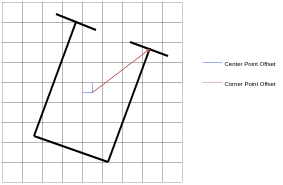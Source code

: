 <mxfile version="24.2.0" type="github">
  <diagram name="第 1 页" id="zmKd6eQnW-4-6r4dbuUc">
    <mxGraphModel dx="205" dy="94" grid="0" gridSize="10" guides="1" tooltips="1" connect="1" arrows="1" fold="1" page="1" pageScale="1" pageWidth="827" pageHeight="1169" math="0" shadow="0">
      <root>
        <mxCell id="0" />
        <mxCell id="1" parent="0" />
        <mxCell id="Gz1KGqimrg3erazrRrEG-112" value="" style="whiteSpace=wrap;html=1;aspect=fixed;strokeWidth=0.1;" vertex="1" parent="1">
          <mxGeometry x="200" y="360" width="10" height="10" as="geometry" />
        </mxCell>
        <mxCell id="Gz1KGqimrg3erazrRrEG-113" value="" style="whiteSpace=wrap;html=1;aspect=fixed;strokeWidth=0.1;" vertex="1" parent="1">
          <mxGeometry x="120" y="360" width="10" height="10" as="geometry" />
        </mxCell>
        <mxCell id="Gz1KGqimrg3erazrRrEG-114" value="" style="whiteSpace=wrap;html=1;aspect=fixed;strokeWidth=0.1;" vertex="1" parent="1">
          <mxGeometry x="130" y="360" width="10" height="10" as="geometry" />
        </mxCell>
        <mxCell id="Gz1KGqimrg3erazrRrEG-115" value="" style="whiteSpace=wrap;html=1;aspect=fixed;strokeWidth=0.1;" vertex="1" parent="1">
          <mxGeometry x="140" y="360" width="10" height="10" as="geometry" />
        </mxCell>
        <mxCell id="Gz1KGqimrg3erazrRrEG-116" value="" style="whiteSpace=wrap;html=1;aspect=fixed;strokeWidth=0.1;" vertex="1" parent="1">
          <mxGeometry x="150" y="360" width="10" height="10" as="geometry" />
        </mxCell>
        <mxCell id="Gz1KGqimrg3erazrRrEG-117" value="" style="whiteSpace=wrap;html=1;aspect=fixed;strokeWidth=0.1;" vertex="1" parent="1">
          <mxGeometry x="160" y="360" width="10" height="10" as="geometry" />
        </mxCell>
        <mxCell id="Gz1KGqimrg3erazrRrEG-118" value="" style="whiteSpace=wrap;html=1;aspect=fixed;strokeWidth=0.1;" vertex="1" parent="1">
          <mxGeometry x="170" y="360" width="10" height="10" as="geometry" />
        </mxCell>
        <mxCell id="Gz1KGqimrg3erazrRrEG-119" value="" style="whiteSpace=wrap;html=1;aspect=fixed;strokeWidth=0.1;" vertex="1" parent="1">
          <mxGeometry x="180" y="360" width="10" height="10" as="geometry" />
        </mxCell>
        <mxCell id="Gz1KGqimrg3erazrRrEG-120" value="" style="whiteSpace=wrap;html=1;aspect=fixed;strokeWidth=0.1;" vertex="1" parent="1">
          <mxGeometry x="190" y="360" width="10" height="10" as="geometry" />
        </mxCell>
        <mxCell id="Gz1KGqimrg3erazrRrEG-82" value="" style="group" vertex="1" connectable="0" parent="1">
          <mxGeometry x="120" y="280" width="80" height="80" as="geometry" />
        </mxCell>
        <mxCell id="Gz1KGqimrg3erazrRrEG-2" value="" style="whiteSpace=wrap;html=1;aspect=fixed;strokeWidth=0.1;" vertex="1" parent="Gz1KGqimrg3erazrRrEG-82">
          <mxGeometry width="10" height="10" as="geometry" />
        </mxCell>
        <mxCell id="Gz1KGqimrg3erazrRrEG-19" value="" style="whiteSpace=wrap;html=1;aspect=fixed;strokeWidth=0.1;" vertex="1" parent="Gz1KGqimrg3erazrRrEG-82">
          <mxGeometry x="10" width="10" height="10" as="geometry" />
        </mxCell>
        <mxCell id="Gz1KGqimrg3erazrRrEG-20" value="" style="whiteSpace=wrap;html=1;aspect=fixed;strokeWidth=0.1;" vertex="1" parent="Gz1KGqimrg3erazrRrEG-82">
          <mxGeometry y="10" width="10" height="10" as="geometry" />
        </mxCell>
        <mxCell id="Gz1KGqimrg3erazrRrEG-21" value="" style="whiteSpace=wrap;html=1;aspect=fixed;strokeWidth=0.1;" vertex="1" parent="Gz1KGqimrg3erazrRrEG-82">
          <mxGeometry x="10" y="10" width="10" height="10" as="geometry" />
        </mxCell>
        <mxCell id="Gz1KGqimrg3erazrRrEG-22" value="" style="whiteSpace=wrap;html=1;aspect=fixed;strokeWidth=0.1;" vertex="1" parent="Gz1KGqimrg3erazrRrEG-82">
          <mxGeometry x="20" width="10" height="10" as="geometry" />
        </mxCell>
        <mxCell id="Gz1KGqimrg3erazrRrEG-23" value="" style="whiteSpace=wrap;html=1;aspect=fixed;strokeWidth=0.1;" vertex="1" parent="Gz1KGqimrg3erazrRrEG-82">
          <mxGeometry x="30" width="10" height="10" as="geometry" />
        </mxCell>
        <mxCell id="Gz1KGqimrg3erazrRrEG-24" value="" style="whiteSpace=wrap;html=1;aspect=fixed;strokeWidth=0.1;" vertex="1" parent="Gz1KGqimrg3erazrRrEG-82">
          <mxGeometry x="20" y="10" width="10" height="10" as="geometry" />
        </mxCell>
        <mxCell id="Gz1KGqimrg3erazrRrEG-25" value="" style="whiteSpace=wrap;html=1;aspect=fixed;strokeWidth=0.1;" vertex="1" parent="Gz1KGqimrg3erazrRrEG-82">
          <mxGeometry x="30" y="10" width="10" height="10" as="geometry" />
        </mxCell>
        <mxCell id="Gz1KGqimrg3erazrRrEG-26" value="" style="whiteSpace=wrap;html=1;aspect=fixed;strokeWidth=0.1;" vertex="1" parent="Gz1KGqimrg3erazrRrEG-82">
          <mxGeometry y="20" width="10" height="10" as="geometry" />
        </mxCell>
        <mxCell id="Gz1KGqimrg3erazrRrEG-27" value="" style="whiteSpace=wrap;html=1;aspect=fixed;strokeWidth=0.1;" vertex="1" parent="Gz1KGqimrg3erazrRrEG-82">
          <mxGeometry x="10" y="20" width="10" height="10" as="geometry" />
        </mxCell>
        <mxCell id="Gz1KGqimrg3erazrRrEG-28" value="" style="whiteSpace=wrap;html=1;aspect=fixed;strokeWidth=0.1;" vertex="1" parent="Gz1KGqimrg3erazrRrEG-82">
          <mxGeometry y="30" width="10" height="10" as="geometry" />
        </mxCell>
        <mxCell id="Gz1KGqimrg3erazrRrEG-29" value="" style="whiteSpace=wrap;html=1;aspect=fixed;strokeWidth=0.1;" vertex="1" parent="Gz1KGqimrg3erazrRrEG-82">
          <mxGeometry x="10" y="30" width="10" height="10" as="geometry" />
        </mxCell>
        <mxCell id="Gz1KGqimrg3erazrRrEG-30" value="" style="whiteSpace=wrap;html=1;aspect=fixed;strokeWidth=0.1;" vertex="1" parent="Gz1KGqimrg3erazrRrEG-82">
          <mxGeometry x="20" y="20" width="10" height="10" as="geometry" />
        </mxCell>
        <mxCell id="Gz1KGqimrg3erazrRrEG-31" value="" style="whiteSpace=wrap;html=1;aspect=fixed;strokeWidth=0.1;" vertex="1" parent="Gz1KGqimrg3erazrRrEG-82">
          <mxGeometry x="30" y="20" width="10" height="10" as="geometry" />
        </mxCell>
        <mxCell id="Gz1KGqimrg3erazrRrEG-32" value="" style="whiteSpace=wrap;html=1;aspect=fixed;strokeWidth=0.1;" vertex="1" parent="Gz1KGqimrg3erazrRrEG-82">
          <mxGeometry x="20" y="30" width="10" height="10" as="geometry" />
        </mxCell>
        <mxCell id="Gz1KGqimrg3erazrRrEG-33" value="" style="whiteSpace=wrap;html=1;aspect=fixed;strokeWidth=0.1;" vertex="1" parent="Gz1KGqimrg3erazrRrEG-82">
          <mxGeometry x="30" y="30" width="10" height="10" as="geometry" />
        </mxCell>
        <mxCell id="Gz1KGqimrg3erazrRrEG-34" value="" style="whiteSpace=wrap;html=1;aspect=fixed;strokeWidth=0.1;" vertex="1" parent="Gz1KGqimrg3erazrRrEG-82">
          <mxGeometry x="40" width="10" height="10" as="geometry" />
        </mxCell>
        <mxCell id="Gz1KGqimrg3erazrRrEG-35" value="" style="whiteSpace=wrap;html=1;aspect=fixed;strokeWidth=0.1;" vertex="1" parent="Gz1KGqimrg3erazrRrEG-82">
          <mxGeometry x="50" width="10" height="10" as="geometry" />
        </mxCell>
        <mxCell id="Gz1KGqimrg3erazrRrEG-36" value="" style="whiteSpace=wrap;html=1;aspect=fixed;strokeWidth=0.1;" vertex="1" parent="Gz1KGqimrg3erazrRrEG-82">
          <mxGeometry x="40" y="10" width="10" height="10" as="geometry" />
        </mxCell>
        <mxCell id="Gz1KGqimrg3erazrRrEG-37" value="" style="whiteSpace=wrap;html=1;aspect=fixed;strokeWidth=0.1;" vertex="1" parent="Gz1KGqimrg3erazrRrEG-82">
          <mxGeometry x="50" y="10" width="10" height="10" as="geometry" />
        </mxCell>
        <mxCell id="Gz1KGqimrg3erazrRrEG-38" value="" style="whiteSpace=wrap;html=1;aspect=fixed;strokeWidth=0.1;" vertex="1" parent="Gz1KGqimrg3erazrRrEG-82">
          <mxGeometry x="60" width="10" height="10" as="geometry" />
        </mxCell>
        <mxCell id="Gz1KGqimrg3erazrRrEG-39" value="" style="whiteSpace=wrap;html=1;aspect=fixed;strokeWidth=0.1;" vertex="1" parent="Gz1KGqimrg3erazrRrEG-82">
          <mxGeometry x="70" width="10" height="10" as="geometry" />
        </mxCell>
        <mxCell id="Gz1KGqimrg3erazrRrEG-40" value="" style="whiteSpace=wrap;html=1;aspect=fixed;strokeWidth=0.1;" vertex="1" parent="Gz1KGqimrg3erazrRrEG-82">
          <mxGeometry x="60" y="10" width="10" height="10" as="geometry" />
        </mxCell>
        <mxCell id="Gz1KGqimrg3erazrRrEG-41" value="" style="whiteSpace=wrap;html=1;aspect=fixed;strokeWidth=0.1;" vertex="1" parent="Gz1KGqimrg3erazrRrEG-82">
          <mxGeometry x="70" y="10" width="10" height="10" as="geometry" />
        </mxCell>
        <mxCell id="Gz1KGqimrg3erazrRrEG-42" value="" style="whiteSpace=wrap;html=1;aspect=fixed;strokeWidth=0.1;" vertex="1" parent="Gz1KGqimrg3erazrRrEG-82">
          <mxGeometry x="40" y="20" width="10" height="10" as="geometry" />
        </mxCell>
        <mxCell id="Gz1KGqimrg3erazrRrEG-43" value="" style="whiteSpace=wrap;html=1;aspect=fixed;strokeWidth=0.1;" vertex="1" parent="Gz1KGqimrg3erazrRrEG-82">
          <mxGeometry x="50" y="20" width="10" height="10" as="geometry" />
        </mxCell>
        <mxCell id="Gz1KGqimrg3erazrRrEG-44" value="" style="whiteSpace=wrap;html=1;aspect=fixed;strokeWidth=0.1;" vertex="1" parent="Gz1KGqimrg3erazrRrEG-82">
          <mxGeometry x="40" y="30" width="10" height="10" as="geometry" />
        </mxCell>
        <mxCell id="Gz1KGqimrg3erazrRrEG-45" value="" style="whiteSpace=wrap;html=1;aspect=fixed;strokeWidth=0.1;" vertex="1" parent="Gz1KGqimrg3erazrRrEG-82">
          <mxGeometry x="50" y="30" width="10" height="10" as="geometry" />
        </mxCell>
        <mxCell id="Gz1KGqimrg3erazrRrEG-46" value="" style="whiteSpace=wrap;html=1;aspect=fixed;strokeWidth=0.1;" vertex="1" parent="Gz1KGqimrg3erazrRrEG-82">
          <mxGeometry x="60" y="20" width="10" height="10" as="geometry" />
        </mxCell>
        <mxCell id="Gz1KGqimrg3erazrRrEG-47" value="" style="whiteSpace=wrap;html=1;aspect=fixed;strokeWidth=0.1;" vertex="1" parent="Gz1KGqimrg3erazrRrEG-82">
          <mxGeometry x="70" y="20" width="10" height="10" as="geometry" />
        </mxCell>
        <mxCell id="Gz1KGqimrg3erazrRrEG-48" value="" style="whiteSpace=wrap;html=1;aspect=fixed;strokeWidth=0.1;" vertex="1" parent="Gz1KGqimrg3erazrRrEG-82">
          <mxGeometry x="60" y="30" width="10" height="10" as="geometry" />
        </mxCell>
        <mxCell id="Gz1KGqimrg3erazrRrEG-49" value="" style="whiteSpace=wrap;html=1;aspect=fixed;strokeWidth=0.1;" vertex="1" parent="Gz1KGqimrg3erazrRrEG-82">
          <mxGeometry x="70" y="30" width="10" height="10" as="geometry" />
        </mxCell>
        <mxCell id="Gz1KGqimrg3erazrRrEG-50" value="" style="whiteSpace=wrap;html=1;aspect=fixed;strokeWidth=0.1;" vertex="1" parent="Gz1KGqimrg3erazrRrEG-82">
          <mxGeometry y="40" width="10" height="10" as="geometry" />
        </mxCell>
        <mxCell id="Gz1KGqimrg3erazrRrEG-51" value="" style="whiteSpace=wrap;html=1;aspect=fixed;strokeWidth=0.1;" vertex="1" parent="Gz1KGqimrg3erazrRrEG-82">
          <mxGeometry x="10" y="40" width="10" height="10" as="geometry" />
        </mxCell>
        <mxCell id="Gz1KGqimrg3erazrRrEG-52" value="" style="whiteSpace=wrap;html=1;aspect=fixed;strokeWidth=0.1;" vertex="1" parent="Gz1KGqimrg3erazrRrEG-82">
          <mxGeometry y="50" width="10" height="10" as="geometry" />
        </mxCell>
        <mxCell id="Gz1KGqimrg3erazrRrEG-53" value="" style="whiteSpace=wrap;html=1;aspect=fixed;strokeWidth=0.1;" vertex="1" parent="Gz1KGqimrg3erazrRrEG-82">
          <mxGeometry x="10" y="50" width="10" height="10" as="geometry" />
        </mxCell>
        <mxCell id="Gz1KGqimrg3erazrRrEG-54" value="" style="whiteSpace=wrap;html=1;aspect=fixed;strokeWidth=0.1;" vertex="1" parent="Gz1KGqimrg3erazrRrEG-82">
          <mxGeometry x="20" y="40" width="10" height="10" as="geometry" />
        </mxCell>
        <mxCell id="Gz1KGqimrg3erazrRrEG-55" value="" style="whiteSpace=wrap;html=1;aspect=fixed;strokeWidth=0.1;" vertex="1" parent="Gz1KGqimrg3erazrRrEG-82">
          <mxGeometry x="30" y="40" width="10" height="10" as="geometry" />
        </mxCell>
        <mxCell id="Gz1KGqimrg3erazrRrEG-56" value="" style="whiteSpace=wrap;html=1;aspect=fixed;strokeWidth=0.1;" vertex="1" parent="Gz1KGqimrg3erazrRrEG-82">
          <mxGeometry x="20" y="50" width="10" height="10" as="geometry" />
        </mxCell>
        <mxCell id="Gz1KGqimrg3erazrRrEG-57" value="" style="whiteSpace=wrap;html=1;aspect=fixed;strokeWidth=0.1;" vertex="1" parent="Gz1KGqimrg3erazrRrEG-82">
          <mxGeometry x="30" y="50" width="10" height="10" as="geometry" />
        </mxCell>
        <mxCell id="Gz1KGqimrg3erazrRrEG-58" value="" style="whiteSpace=wrap;html=1;aspect=fixed;strokeWidth=0.1;" vertex="1" parent="Gz1KGqimrg3erazrRrEG-82">
          <mxGeometry y="60" width="10" height="10" as="geometry" />
        </mxCell>
        <mxCell id="Gz1KGqimrg3erazrRrEG-59" value="" style="whiteSpace=wrap;html=1;aspect=fixed;strokeWidth=0.1;" vertex="1" parent="Gz1KGqimrg3erazrRrEG-82">
          <mxGeometry x="10" y="60" width="10" height="10" as="geometry" />
        </mxCell>
        <mxCell id="Gz1KGqimrg3erazrRrEG-60" value="" style="whiteSpace=wrap;html=1;aspect=fixed;strokeWidth=0.1;" vertex="1" parent="Gz1KGqimrg3erazrRrEG-82">
          <mxGeometry y="70" width="10" height="10" as="geometry" />
        </mxCell>
        <mxCell id="Gz1KGqimrg3erazrRrEG-61" value="" style="whiteSpace=wrap;html=1;aspect=fixed;strokeWidth=0.1;" vertex="1" parent="Gz1KGqimrg3erazrRrEG-82">
          <mxGeometry x="10" y="70" width="10" height="10" as="geometry" />
        </mxCell>
        <mxCell id="Gz1KGqimrg3erazrRrEG-62" value="" style="whiteSpace=wrap;html=1;aspect=fixed;strokeWidth=0.1;" vertex="1" parent="Gz1KGqimrg3erazrRrEG-82">
          <mxGeometry x="20" y="60" width="10" height="10" as="geometry" />
        </mxCell>
        <mxCell id="Gz1KGqimrg3erazrRrEG-63" value="" style="whiteSpace=wrap;html=1;aspect=fixed;strokeWidth=0.1;" vertex="1" parent="Gz1KGqimrg3erazrRrEG-82">
          <mxGeometry x="30" y="60" width="10" height="10" as="geometry" />
        </mxCell>
        <mxCell id="Gz1KGqimrg3erazrRrEG-64" value="" style="whiteSpace=wrap;html=1;aspect=fixed;strokeWidth=0.1;" vertex="1" parent="Gz1KGqimrg3erazrRrEG-82">
          <mxGeometry x="20" y="70" width="10" height="10" as="geometry" />
        </mxCell>
        <mxCell id="Gz1KGqimrg3erazrRrEG-65" value="" style="whiteSpace=wrap;html=1;aspect=fixed;strokeWidth=0.1;" vertex="1" parent="Gz1KGqimrg3erazrRrEG-82">
          <mxGeometry x="30" y="70" width="10" height="10" as="geometry" />
        </mxCell>
        <mxCell id="Gz1KGqimrg3erazrRrEG-66" value="" style="whiteSpace=wrap;html=1;aspect=fixed;strokeWidth=0.1;" vertex="1" parent="Gz1KGqimrg3erazrRrEG-82">
          <mxGeometry x="40" y="40" width="10" height="10" as="geometry" />
        </mxCell>
        <mxCell id="Gz1KGqimrg3erazrRrEG-67" value="" style="whiteSpace=wrap;html=1;aspect=fixed;strokeWidth=0.1;" vertex="1" parent="Gz1KGqimrg3erazrRrEG-82">
          <mxGeometry x="50" y="40" width="10" height="10" as="geometry" />
        </mxCell>
        <mxCell id="Gz1KGqimrg3erazrRrEG-68" value="" style="whiteSpace=wrap;html=1;aspect=fixed;strokeWidth=0.1;" vertex="1" parent="Gz1KGqimrg3erazrRrEG-82">
          <mxGeometry x="40" y="50" width="10" height="10" as="geometry" />
        </mxCell>
        <mxCell id="Gz1KGqimrg3erazrRrEG-69" value="" style="whiteSpace=wrap;html=1;aspect=fixed;strokeWidth=0.1;" vertex="1" parent="Gz1KGqimrg3erazrRrEG-82">
          <mxGeometry x="50" y="50" width="10" height="10" as="geometry" />
        </mxCell>
        <mxCell id="Gz1KGqimrg3erazrRrEG-70" value="" style="whiteSpace=wrap;html=1;aspect=fixed;strokeWidth=0.1;" vertex="1" parent="Gz1KGqimrg3erazrRrEG-82">
          <mxGeometry x="60" y="40" width="10" height="10" as="geometry" />
        </mxCell>
        <mxCell id="Gz1KGqimrg3erazrRrEG-71" value="" style="whiteSpace=wrap;html=1;aspect=fixed;strokeWidth=0.1;" vertex="1" parent="Gz1KGqimrg3erazrRrEG-82">
          <mxGeometry x="70" y="40" width="10" height="10" as="geometry" />
        </mxCell>
        <mxCell id="Gz1KGqimrg3erazrRrEG-72" value="" style="whiteSpace=wrap;html=1;aspect=fixed;strokeWidth=0.1;" vertex="1" parent="Gz1KGqimrg3erazrRrEG-82">
          <mxGeometry x="60" y="50" width="10" height="10" as="geometry" />
        </mxCell>
        <mxCell id="Gz1KGqimrg3erazrRrEG-73" value="" style="whiteSpace=wrap;html=1;aspect=fixed;strokeWidth=0.1;" vertex="1" parent="Gz1KGqimrg3erazrRrEG-82">
          <mxGeometry x="70" y="50" width="10" height="10" as="geometry" />
        </mxCell>
        <mxCell id="Gz1KGqimrg3erazrRrEG-74" value="" style="whiteSpace=wrap;html=1;aspect=fixed;strokeWidth=0.1;" vertex="1" parent="Gz1KGqimrg3erazrRrEG-82">
          <mxGeometry x="40" y="60" width="10" height="10" as="geometry" />
        </mxCell>
        <mxCell id="Gz1KGqimrg3erazrRrEG-75" value="" style="whiteSpace=wrap;html=1;aspect=fixed;strokeWidth=0.1;" vertex="1" parent="Gz1KGqimrg3erazrRrEG-82">
          <mxGeometry x="50" y="60" width="10" height="10" as="geometry" />
        </mxCell>
        <mxCell id="Gz1KGqimrg3erazrRrEG-76" value="" style="whiteSpace=wrap;html=1;aspect=fixed;strokeWidth=0.1;" vertex="1" parent="Gz1KGqimrg3erazrRrEG-82">
          <mxGeometry x="40" y="70" width="10" height="10" as="geometry" />
        </mxCell>
        <mxCell id="Gz1KGqimrg3erazrRrEG-77" value="" style="whiteSpace=wrap;html=1;aspect=fixed;strokeWidth=0.1;" vertex="1" parent="Gz1KGqimrg3erazrRrEG-82">
          <mxGeometry x="50" y="70" width="10" height="10" as="geometry" />
        </mxCell>
        <mxCell id="Gz1KGqimrg3erazrRrEG-78" value="" style="whiteSpace=wrap;html=1;aspect=fixed;strokeWidth=0.1;" vertex="1" parent="Gz1KGqimrg3erazrRrEG-82">
          <mxGeometry x="60" y="60" width="10" height="10" as="geometry" />
        </mxCell>
        <mxCell id="Gz1KGqimrg3erazrRrEG-79" value="" style="whiteSpace=wrap;html=1;aspect=fixed;strokeWidth=0.1;" vertex="1" parent="Gz1KGqimrg3erazrRrEG-82">
          <mxGeometry x="70" y="60" width="10" height="10" as="geometry" />
        </mxCell>
        <mxCell id="Gz1KGqimrg3erazrRrEG-80" value="" style="whiteSpace=wrap;html=1;aspect=fixed;strokeWidth=0.1;" vertex="1" parent="Gz1KGqimrg3erazrRrEG-82">
          <mxGeometry x="60" y="70" width="10" height="10" as="geometry" />
        </mxCell>
        <mxCell id="Gz1KGqimrg3erazrRrEG-81" value="" style="whiteSpace=wrap;html=1;aspect=fixed;strokeWidth=0.1;" vertex="1" parent="Gz1KGqimrg3erazrRrEG-82">
          <mxGeometry x="70" y="70" width="10" height="10" as="geometry" />
        </mxCell>
        <mxCell id="Gz1KGqimrg3erazrRrEG-101" value="" style="endArrow=classic;html=1;rounded=0;endSize=0;strokeWidth=0.2;exitX=0.5;exitY=0;exitDx=0;exitDy=0;fillColor=#d5e8d4;strokeColor=#003cf0;" edge="1" parent="Gz1KGqimrg3erazrRrEG-82" source="Gz1KGqimrg3erazrRrEG-66">
          <mxGeometry width="50" height="50" relative="1" as="geometry">
            <mxPoint x="44.98" y="41" as="sourcePoint" />
            <mxPoint x="44.98" y="45" as="targetPoint" />
            <Array as="points" />
          </mxGeometry>
        </mxCell>
        <mxCell id="Gz1KGqimrg3erazrRrEG-102" value="" style="endArrow=classic;html=1;rounded=0;endSize=0;strokeWidth=0.2;exitX=0;exitY=1;exitDx=0;exitDy=0;fillColor=#d5e8d4;strokeColor=#003cf0;" edge="1" parent="Gz1KGqimrg3erazrRrEG-82">
          <mxGeometry width="50" height="50" relative="1" as="geometry">
            <mxPoint x="40" y="45" as="sourcePoint" />
            <mxPoint x="44.99" y="45" as="targetPoint" />
            <Array as="points" />
          </mxGeometry>
        </mxCell>
        <mxCell id="Gz1KGqimrg3erazrRrEG-103" value="" style="whiteSpace=wrap;html=1;aspect=fixed;strokeWidth=0.1;" vertex="1" parent="1">
          <mxGeometry x="200" y="280" width="10" height="10" as="geometry" />
        </mxCell>
        <mxCell id="Gz1KGqimrg3erazrRrEG-104" value="" style="whiteSpace=wrap;html=1;aspect=fixed;strokeWidth=0.1;" vertex="1" parent="1">
          <mxGeometry x="200" y="290" width="10" height="10" as="geometry" />
        </mxCell>
        <mxCell id="Gz1KGqimrg3erazrRrEG-105" value="" style="whiteSpace=wrap;html=1;aspect=fixed;strokeWidth=0.1;" vertex="1" parent="1">
          <mxGeometry x="200" y="300" width="10" height="10" as="geometry" />
        </mxCell>
        <mxCell id="Gz1KGqimrg3erazrRrEG-106" value="" style="whiteSpace=wrap;html=1;aspect=fixed;strokeWidth=0.1;" vertex="1" parent="1">
          <mxGeometry x="200" y="310" width="10" height="10" as="geometry" />
        </mxCell>
        <mxCell id="Gz1KGqimrg3erazrRrEG-107" value="" style="whiteSpace=wrap;html=1;aspect=fixed;strokeWidth=0.1;" vertex="1" parent="1">
          <mxGeometry x="200" y="310" width="10" height="10" as="geometry" />
        </mxCell>
        <mxCell id="Gz1KGqimrg3erazrRrEG-108" value="" style="whiteSpace=wrap;html=1;aspect=fixed;strokeWidth=0.1;" vertex="1" parent="1">
          <mxGeometry x="200" y="320" width="10" height="10" as="geometry" />
        </mxCell>
        <mxCell id="Gz1KGqimrg3erazrRrEG-109" value="" style="whiteSpace=wrap;html=1;aspect=fixed;strokeWidth=0.1;" vertex="1" parent="1">
          <mxGeometry x="200" y="330" width="10" height="10" as="geometry" />
        </mxCell>
        <mxCell id="Gz1KGqimrg3erazrRrEG-110" value="" style="whiteSpace=wrap;html=1;aspect=fixed;strokeWidth=0.1;" vertex="1" parent="1">
          <mxGeometry x="200" y="340" width="10" height="10" as="geometry" />
        </mxCell>
        <mxCell id="Gz1KGqimrg3erazrRrEG-111" value="" style="whiteSpace=wrap;html=1;aspect=fixed;strokeWidth=0.1;" vertex="1" parent="1">
          <mxGeometry x="200" y="350" width="10" height="10" as="geometry" />
        </mxCell>
        <mxCell id="Gz1KGqimrg3erazrRrEG-122" value="" style="endArrow=classic;html=1;rounded=0;endSize=0;strokeWidth=0.2;fillColor=#d5e8d4;strokeColor=#003cf0;" edge="1" parent="1">
          <mxGeometry width="50" height="50" relative="1" as="geometry">
            <mxPoint x="220" y="310" as="sourcePoint" />
            <mxPoint x="230" y="310" as="targetPoint" />
            <Array as="points" />
          </mxGeometry>
        </mxCell>
        <mxCell id="Gz1KGqimrg3erazrRrEG-123" value="Center Point Offset" style="text;strokeColor=none;align=center;fillColor=none;html=1;verticalAlign=middle;whiteSpace=wrap;rounded=0;fontSize=3;" vertex="1" parent="1">
          <mxGeometry x="229" y="306" width="30" height="10" as="geometry" />
        </mxCell>
        <mxCell id="Gz1KGqimrg3erazrRrEG-127" value="" style="endArrow=classic;html=1;rounded=0;endSize=0;strokeWidth=0.2;fillColor=#f8cecc;strokeColor=#b85450;" edge="1" parent="1">
          <mxGeometry width="50" height="50" relative="1" as="geometry">
            <mxPoint x="220" y="319.97" as="sourcePoint" />
            <mxPoint x="230" y="319.97" as="targetPoint" />
            <Array as="points" />
          </mxGeometry>
        </mxCell>
        <mxCell id="Gz1KGqimrg3erazrRrEG-128" value="Corner Point Offset" style="text;strokeColor=none;align=center;fillColor=none;html=1;verticalAlign=middle;whiteSpace=wrap;rounded=0;fontSize=3;" vertex="1" parent="1">
          <mxGeometry x="229" y="316" width="30" height="10" as="geometry" />
        </mxCell>
        <mxCell id="Gz1KGqimrg3erazrRrEG-98" value="" style="group;rotation=20;" vertex="1" connectable="0" parent="1">
          <mxGeometry x="131" y="298" width="60" height="60.08" as="geometry" />
        </mxCell>
        <mxCell id="Gz1KGqimrg3erazrRrEG-83" value="" style="endArrow=none;html=1;rounded=0;strokeColor=#000000;" edge="1" parent="Gz1KGqimrg3erazrRrEG-98">
          <mxGeometry width="50" height="50" relative="1" as="geometry">
            <mxPoint x="72" y="9" as="sourcePoint" />
            <mxPoint x="53" y="2" as="targetPoint" />
          </mxGeometry>
        </mxCell>
        <mxCell id="Gz1KGqimrg3erazrRrEG-84" value="" style="endArrow=none;html=1;rounded=0;strokeColor=#000000;" edge="1" parent="Gz1KGqimrg3erazrRrEG-98">
          <mxGeometry width="50" height="50" relative="1" as="geometry">
            <mxPoint x="36" y="-4" as="sourcePoint" />
            <mxPoint x="16" y="-12" as="targetPoint" />
          </mxGeometry>
        </mxCell>
        <mxCell id="Gz1KGqimrg3erazrRrEG-85" value="" style="endArrow=none;html=1;rounded=0;strokeColor=#000000;" edge="1" parent="Gz1KGqimrg3erazrRrEG-98">
          <mxGeometry width="50" height="50" relative="1" as="geometry">
            <mxPoint x="5" y="49" as="sourcePoint" />
            <mxPoint x="26" y="-8" as="targetPoint" />
          </mxGeometry>
        </mxCell>
        <mxCell id="Gz1KGqimrg3erazrRrEG-86" value="" style="endArrow=none;html=1;rounded=0;strokeColor=#000000;" edge="1" parent="Gz1KGqimrg3erazrRrEG-98">
          <mxGeometry width="50" height="50" relative="1" as="geometry">
            <mxPoint x="42" y="62" as="sourcePoint" />
            <mxPoint x="63" y="5" as="targetPoint" />
          </mxGeometry>
        </mxCell>
        <mxCell id="Gz1KGqimrg3erazrRrEG-87" value="" style="endArrow=none;html=1;rounded=0;strokeColor=#000000;" edge="1" parent="Gz1KGqimrg3erazrRrEG-98">
          <mxGeometry width="50" height="50" relative="1" as="geometry">
            <mxPoint x="5" y="49" as="sourcePoint" />
            <mxPoint x="42" y="62" as="targetPoint" />
          </mxGeometry>
        </mxCell>
        <mxCell id="Gz1KGqimrg3erazrRrEG-94" value="" style="endArrow=classic;html=1;rounded=0;endSize=1;strokeWidth=0.5;fillColor=#f8cecc;strokeColor=#b85450;" edge="1" parent="1">
          <mxGeometry width="50" height="50" relative="1" as="geometry">
            <mxPoint x="165" y="325" as="sourcePoint" />
            <mxPoint x="194" y="303" as="targetPoint" />
          </mxGeometry>
        </mxCell>
      </root>
    </mxGraphModel>
  </diagram>
</mxfile>
